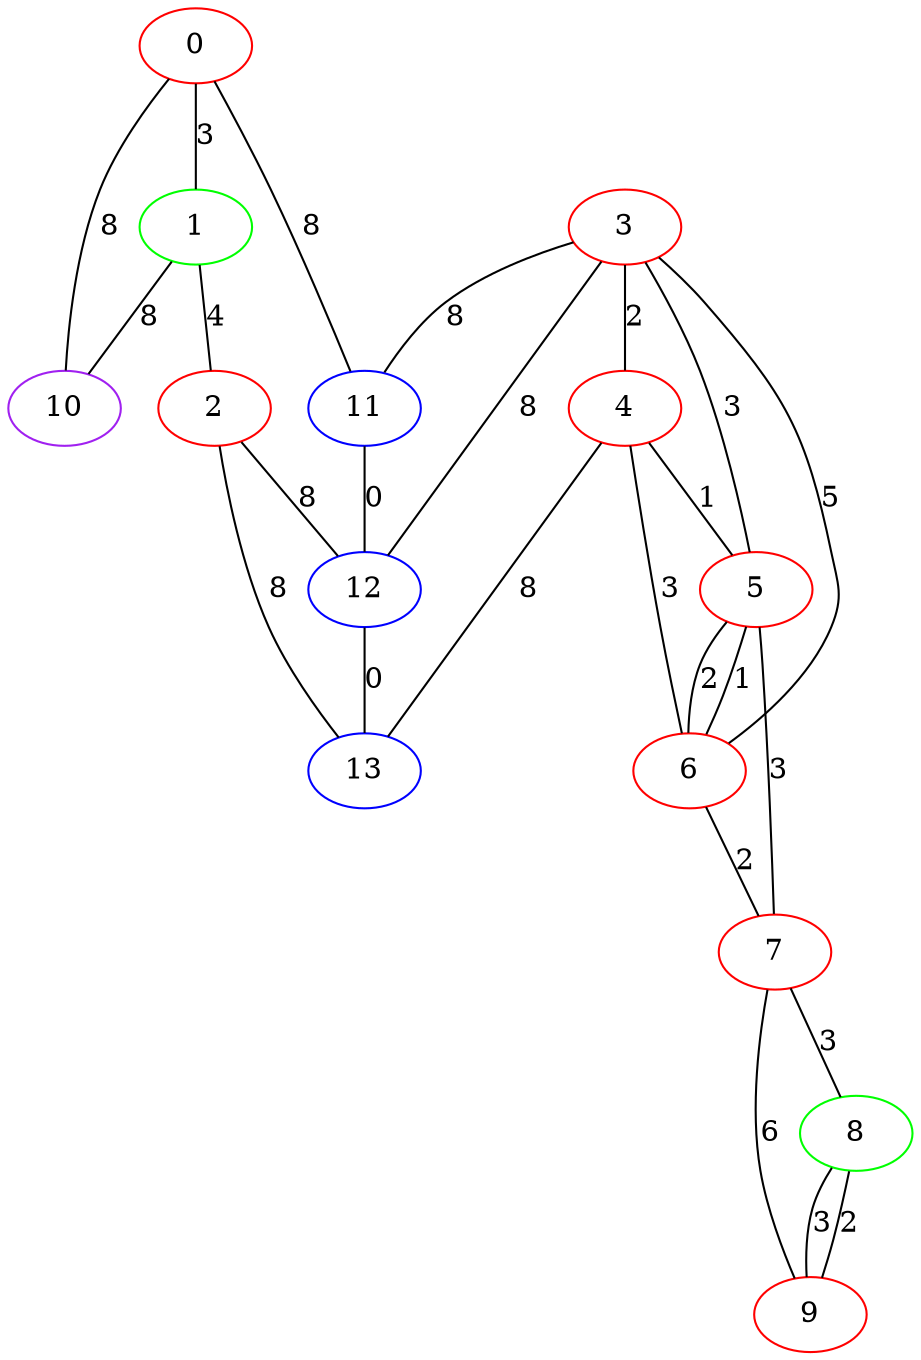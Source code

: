 graph "" {
0 [color=red, weight=1];
1 [color=green, weight=2];
2 [color=red, weight=1];
3 [color=red, weight=1];
4 [color=red, weight=1];
5 [color=red, weight=1];
6 [color=red, weight=1];
7 [color=red, weight=1];
8 [color=green, weight=2];
9 [color=red, weight=1];
10 [color=purple, weight=4];
11 [color=blue, weight=3];
12 [color=blue, weight=3];
13 [color=blue, weight=3];
0 -- 1  [key=0, label=3];
0 -- 10  [key=0, label=8];
0 -- 11  [key=0, label=8];
1 -- 2  [key=0, label=4];
1 -- 10  [key=0, label=8];
2 -- 12  [key=0, label=8];
2 -- 13  [key=0, label=8];
3 -- 12  [key=0, label=8];
3 -- 11  [key=0, label=8];
3 -- 4  [key=0, label=2];
3 -- 5  [key=0, label=3];
3 -- 6  [key=0, label=5];
4 -- 5  [key=0, label=1];
4 -- 6  [key=0, label=3];
4 -- 13  [key=0, label=8];
5 -- 6  [key=0, label=1];
5 -- 6  [key=1, label=2];
5 -- 7  [key=0, label=3];
6 -- 7  [key=0, label=2];
7 -- 8  [key=0, label=3];
7 -- 9  [key=0, label=6];
8 -- 9  [key=0, label=3];
8 -- 9  [key=1, label=2];
11 -- 12  [key=0, label=0];
12 -- 13  [key=0, label=0];
}
